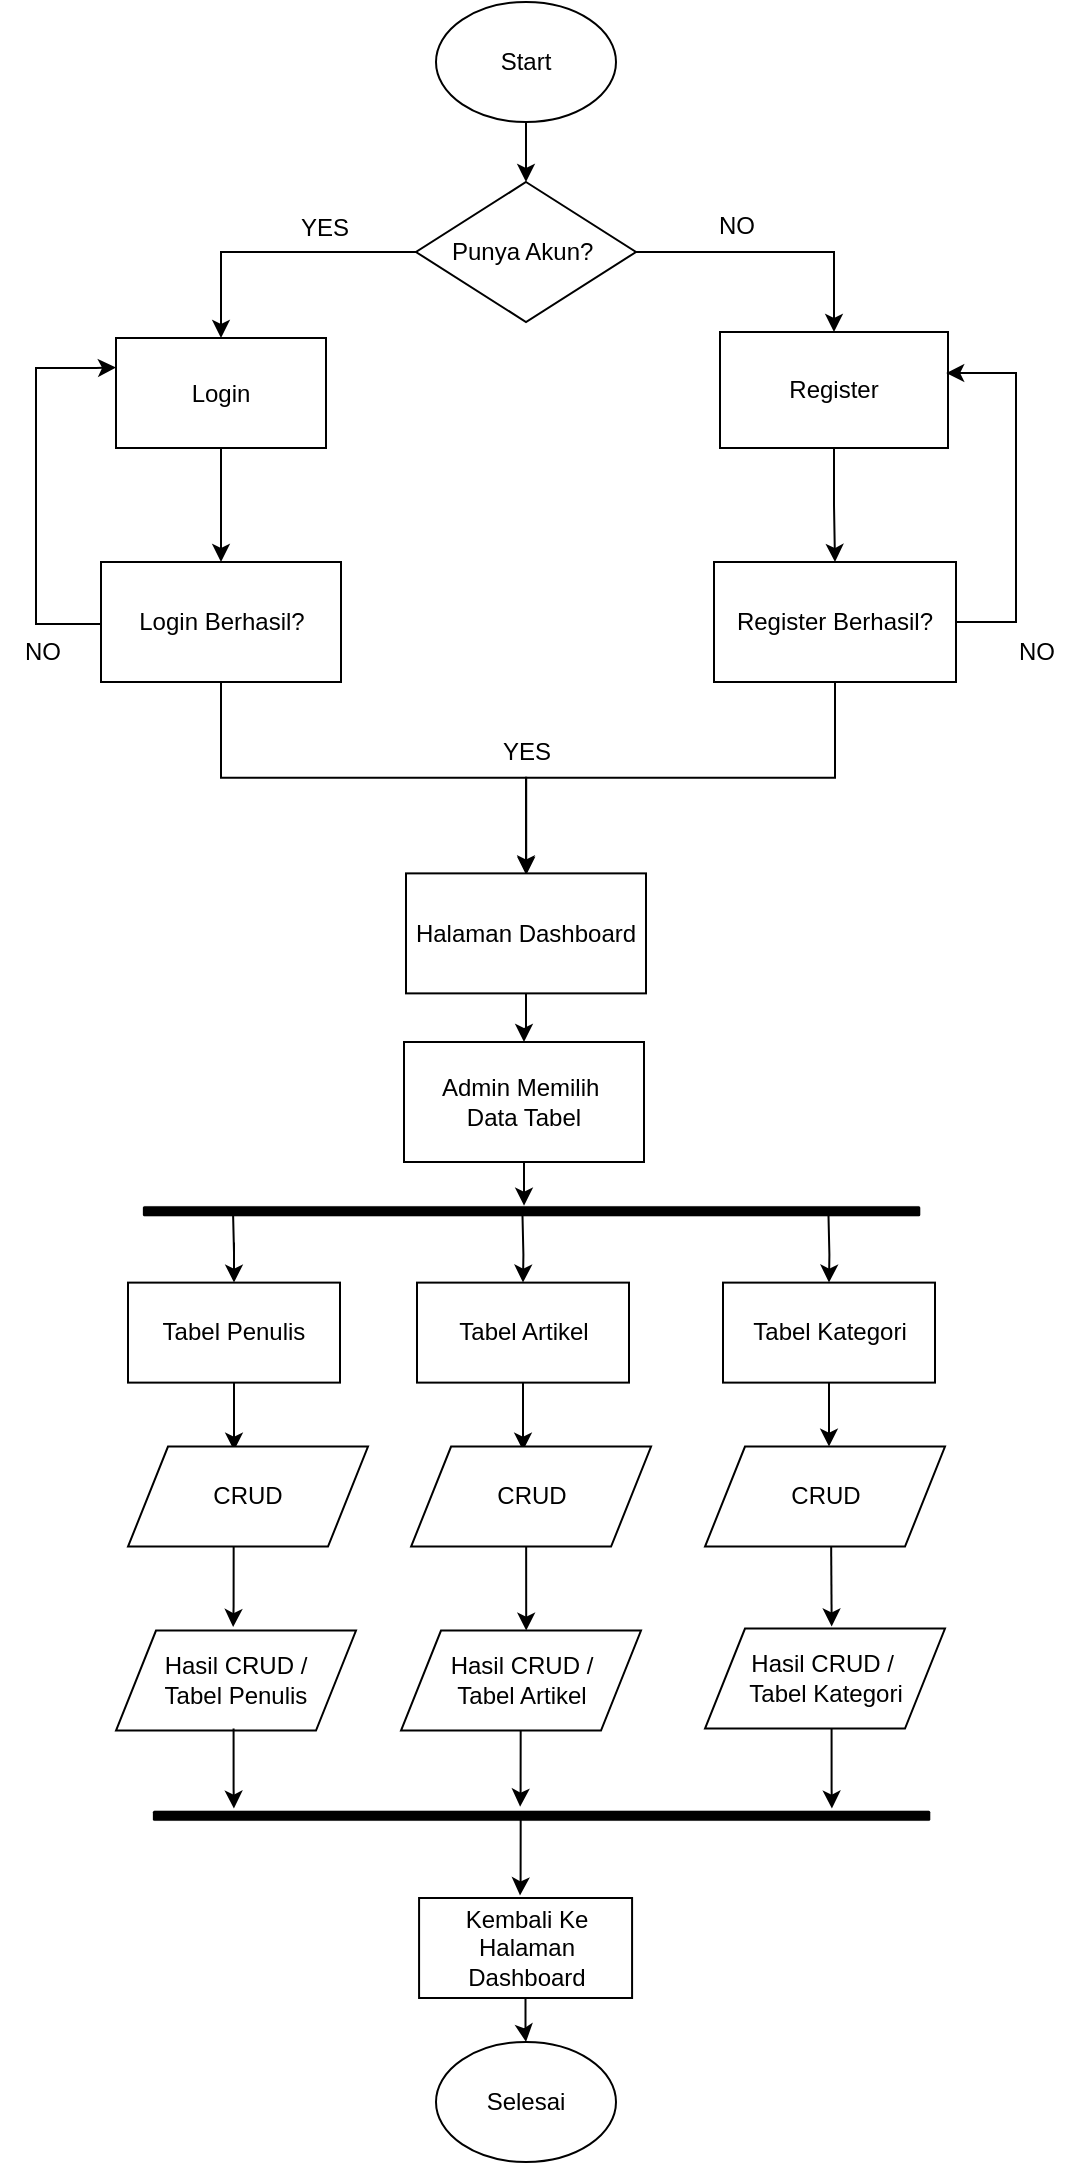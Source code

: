 <mxfile version="24.4.13" type="github">
  <diagram id="C5RBs43oDa-KdzZeNtuy" name="Page-1">
    <mxGraphModel dx="849" dy="499" grid="1" gridSize="10" guides="1" tooltips="1" connect="1" arrows="1" fold="1" page="1" pageScale="1" pageWidth="827" pageHeight="1169" math="0" shadow="0">
      <root>
        <mxCell id="WIyWlLk6GJQsqaUBKTNV-0" />
        <mxCell id="WIyWlLk6GJQsqaUBKTNV-1" parent="WIyWlLk6GJQsqaUBKTNV-0" />
        <mxCell id="f-X-oOXz8kQgfOrzTP2Q-2" value="" style="edgeStyle=orthogonalEdgeStyle;rounded=0;orthogonalLoop=1;jettySize=auto;html=1;" parent="WIyWlLk6GJQsqaUBKTNV-1" source="f-X-oOXz8kQgfOrzTP2Q-0" target="f-X-oOXz8kQgfOrzTP2Q-3" edge="1">
          <mxGeometry relative="1" as="geometry">
            <mxPoint x="335" y="150" as="targetPoint" />
          </mxGeometry>
        </mxCell>
        <mxCell id="f-X-oOXz8kQgfOrzTP2Q-0" value="Start" style="ellipse;whiteSpace=wrap;html=1;" parent="WIyWlLk6GJQsqaUBKTNV-1" vertex="1">
          <mxGeometry x="290" y="50" width="90" height="60" as="geometry" />
        </mxCell>
        <mxCell id="f-X-oOXz8kQgfOrzTP2Q-5" value="" style="edgeStyle=orthogonalEdgeStyle;rounded=0;orthogonalLoop=1;jettySize=auto;html=1;" parent="WIyWlLk6GJQsqaUBKTNV-1" source="f-X-oOXz8kQgfOrzTP2Q-3" target="f-X-oOXz8kQgfOrzTP2Q-4" edge="1">
          <mxGeometry relative="1" as="geometry" />
        </mxCell>
        <mxCell id="f-X-oOXz8kQgfOrzTP2Q-7" value="" style="edgeStyle=orthogonalEdgeStyle;rounded=0;orthogonalLoop=1;jettySize=auto;html=1;" parent="WIyWlLk6GJQsqaUBKTNV-1" source="f-X-oOXz8kQgfOrzTP2Q-3" target="f-X-oOXz8kQgfOrzTP2Q-6" edge="1">
          <mxGeometry relative="1" as="geometry" />
        </mxCell>
        <mxCell id="f-X-oOXz8kQgfOrzTP2Q-3" value="Punya Akun?&amp;nbsp;" style="rhombus;whiteSpace=wrap;html=1;" parent="WIyWlLk6GJQsqaUBKTNV-1" vertex="1">
          <mxGeometry x="280" y="140" width="110" height="70" as="geometry" />
        </mxCell>
        <mxCell id="f-X-oOXz8kQgfOrzTP2Q-21" value="" style="edgeStyle=orthogonalEdgeStyle;rounded=0;orthogonalLoop=1;jettySize=auto;html=1;" parent="WIyWlLk6GJQsqaUBKTNV-1" source="f-X-oOXz8kQgfOrzTP2Q-4" target="f-X-oOXz8kQgfOrzTP2Q-20" edge="1">
          <mxGeometry relative="1" as="geometry" />
        </mxCell>
        <mxCell id="f-X-oOXz8kQgfOrzTP2Q-4" value="Login" style="whiteSpace=wrap;html=1;" parent="WIyWlLk6GJQsqaUBKTNV-1" vertex="1">
          <mxGeometry x="130" y="218" width="105" height="55" as="geometry" />
        </mxCell>
        <mxCell id="f-X-oOXz8kQgfOrzTP2Q-11" value="" style="edgeStyle=orthogonalEdgeStyle;rounded=0;orthogonalLoop=1;jettySize=auto;html=1;" parent="WIyWlLk6GJQsqaUBKTNV-1" source="f-X-oOXz8kQgfOrzTP2Q-6" target="f-X-oOXz8kQgfOrzTP2Q-10" edge="1">
          <mxGeometry relative="1" as="geometry" />
        </mxCell>
        <mxCell id="f-X-oOXz8kQgfOrzTP2Q-6" value="Register" style="whiteSpace=wrap;html=1;" parent="WIyWlLk6GJQsqaUBKTNV-1" vertex="1">
          <mxGeometry x="432" y="215" width="114" height="58" as="geometry" />
        </mxCell>
        <mxCell id="f-X-oOXz8kQgfOrzTP2Q-8" value="YES" style="text;html=1;align=center;verticalAlign=middle;resizable=0;points=[];autosize=1;strokeColor=none;fillColor=none;" parent="WIyWlLk6GJQsqaUBKTNV-1" vertex="1">
          <mxGeometry x="209" y="148" width="50" height="30" as="geometry" />
        </mxCell>
        <mxCell id="f-X-oOXz8kQgfOrzTP2Q-9" value="NO" style="text;html=1;align=center;verticalAlign=middle;resizable=0;points=[];autosize=1;strokeColor=none;fillColor=none;" parent="WIyWlLk6GJQsqaUBKTNV-1" vertex="1">
          <mxGeometry x="420" y="147" width="40" height="30" as="geometry" />
        </mxCell>
        <mxCell id="f-X-oOXz8kQgfOrzTP2Q-32" style="edgeStyle=orthogonalEdgeStyle;rounded=0;orthogonalLoop=1;jettySize=auto;html=1;exitX=0.5;exitY=1;exitDx=0;exitDy=0;" parent="WIyWlLk6GJQsqaUBKTNV-1" source="f-X-oOXz8kQgfOrzTP2Q-10" target="f-X-oOXz8kQgfOrzTP2Q-25" edge="1">
          <mxGeometry relative="1" as="geometry" />
        </mxCell>
        <mxCell id="f-X-oOXz8kQgfOrzTP2Q-10" value="Register Berhasil?" style="whiteSpace=wrap;html=1;" parent="WIyWlLk6GJQsqaUBKTNV-1" vertex="1">
          <mxGeometry x="429" y="330" width="121" height="60" as="geometry" />
        </mxCell>
        <mxCell id="f-X-oOXz8kQgfOrzTP2Q-18" style="edgeStyle=orthogonalEdgeStyle;rounded=0;orthogonalLoop=1;jettySize=auto;html=1;exitX=1;exitY=0.5;exitDx=0;exitDy=0;entryX=0.992;entryY=0.354;entryDx=0;entryDy=0;entryPerimeter=0;" parent="WIyWlLk6GJQsqaUBKTNV-1" source="f-X-oOXz8kQgfOrzTP2Q-10" target="f-X-oOXz8kQgfOrzTP2Q-6" edge="1">
          <mxGeometry relative="1" as="geometry">
            <Array as="points">
              <mxPoint x="580" y="360" />
              <mxPoint x="580" y="235" />
            </Array>
          </mxGeometry>
        </mxCell>
        <mxCell id="f-X-oOXz8kQgfOrzTP2Q-19" value="NO" style="text;html=1;align=center;verticalAlign=middle;resizable=0;points=[];autosize=1;strokeColor=none;fillColor=none;" parent="WIyWlLk6GJQsqaUBKTNV-1" vertex="1">
          <mxGeometry x="570" y="360" width="40" height="30" as="geometry" />
        </mxCell>
        <mxCell id="f-X-oOXz8kQgfOrzTP2Q-22" style="edgeStyle=orthogonalEdgeStyle;rounded=0;orthogonalLoop=1;jettySize=auto;html=1;exitX=0;exitY=0.5;exitDx=0;exitDy=0;entryX=0;entryY=0.25;entryDx=0;entryDy=0;" parent="WIyWlLk6GJQsqaUBKTNV-1" edge="1">
          <mxGeometry relative="1" as="geometry">
            <mxPoint x="122.5" y="361" as="sourcePoint" />
            <mxPoint x="130" y="232.75" as="targetPoint" />
            <Array as="points">
              <mxPoint x="90" y="361" />
              <mxPoint x="90" y="233" />
              <mxPoint x="120" y="233" />
            </Array>
          </mxGeometry>
        </mxCell>
        <mxCell id="f-X-oOXz8kQgfOrzTP2Q-29" style="edgeStyle=orthogonalEdgeStyle;rounded=0;orthogonalLoop=1;jettySize=auto;html=1;exitX=0.5;exitY=1;exitDx=0;exitDy=0;entryX=0.501;entryY=0.013;entryDx=0;entryDy=0;entryPerimeter=0;" parent="WIyWlLk6GJQsqaUBKTNV-1" source="f-X-oOXz8kQgfOrzTP2Q-20" target="f-X-oOXz8kQgfOrzTP2Q-25" edge="1">
          <mxGeometry relative="1" as="geometry" />
        </mxCell>
        <mxCell id="f-X-oOXz8kQgfOrzTP2Q-20" value="Login Berhasil?" style="whiteSpace=wrap;html=1;" parent="WIyWlLk6GJQsqaUBKTNV-1" vertex="1">
          <mxGeometry x="122.5" y="330" width="120" height="60" as="geometry" />
        </mxCell>
        <mxCell id="f-X-oOXz8kQgfOrzTP2Q-23" value="NO" style="text;html=1;align=center;verticalAlign=middle;resizable=0;points=[];autosize=1;strokeColor=none;fillColor=none;" parent="WIyWlLk6GJQsqaUBKTNV-1" vertex="1">
          <mxGeometry x="72.5" y="360" width="40" height="30" as="geometry" />
        </mxCell>
        <mxCell id="f-X-oOXz8kQgfOrzTP2Q-34" value="" style="edgeStyle=orthogonalEdgeStyle;rounded=0;orthogonalLoop=1;jettySize=auto;html=1;" parent="WIyWlLk6GJQsqaUBKTNV-1" source="f-X-oOXz8kQgfOrzTP2Q-25" target="f-X-oOXz8kQgfOrzTP2Q-33" edge="1">
          <mxGeometry relative="1" as="geometry" />
        </mxCell>
        <mxCell id="f-X-oOXz8kQgfOrzTP2Q-25" value="Halaman Dashboard" style="whiteSpace=wrap;html=1;" parent="WIyWlLk6GJQsqaUBKTNV-1" vertex="1">
          <mxGeometry x="275" y="485.69" width="120" height="60" as="geometry" />
        </mxCell>
        <mxCell id="f-X-oOXz8kQgfOrzTP2Q-30" value="YES" style="text;html=1;align=center;verticalAlign=middle;resizable=0;points=[];autosize=1;strokeColor=none;fillColor=none;" parent="WIyWlLk6GJQsqaUBKTNV-1" vertex="1">
          <mxGeometry x="310" y="410" width="50" height="30" as="geometry" />
        </mxCell>
        <mxCell id="f-X-oOXz8kQgfOrzTP2Q-36" value="" style="edgeStyle=orthogonalEdgeStyle;rounded=0;orthogonalLoop=1;jettySize=auto;html=1;" parent="WIyWlLk6GJQsqaUBKTNV-1" source="f-X-oOXz8kQgfOrzTP2Q-33" target="f-X-oOXz8kQgfOrzTP2Q-35" edge="1">
          <mxGeometry relative="1" as="geometry">
            <Array as="points">
              <mxPoint x="340" y="680" />
              <mxPoint x="340" y="680" />
            </Array>
          </mxGeometry>
        </mxCell>
        <mxCell id="f-X-oOXz8kQgfOrzTP2Q-33" value="Admin Memilih&amp;nbsp;&lt;div&gt;Data Tabel&lt;/div&gt;" style="whiteSpace=wrap;html=1;" parent="WIyWlLk6GJQsqaUBKTNV-1" vertex="1">
          <mxGeometry x="274" y="570" width="120" height="60" as="geometry" />
        </mxCell>
        <mxCell id="f-X-oOXz8kQgfOrzTP2Q-35" value="" style="html=1;points=[];perimeter=orthogonalPerimeter;fillColor=strokeColor;rotation=90;strokeWidth=0;rounded=1;" parent="WIyWlLk6GJQsqaUBKTNV-1" vertex="1">
          <mxGeometry x="335.04" y="460" width="5" height="388.66" as="geometry" />
        </mxCell>
        <mxCell id="f-X-oOXz8kQgfOrzTP2Q-40" value="" style="edgeStyle=orthogonalEdgeStyle;rounded=0;orthogonalLoop=1;jettySize=auto;html=1;" parent="WIyWlLk6GJQsqaUBKTNV-1" target="f-X-oOXz8kQgfOrzTP2Q-44" edge="1">
          <mxGeometry relative="1" as="geometry">
            <mxPoint x="188.5" y="654.31" as="sourcePoint" />
            <mxPoint x="188.5" y="684.31" as="targetPoint" />
            <Array as="points" />
          </mxGeometry>
        </mxCell>
        <mxCell id="f-X-oOXz8kQgfOrzTP2Q-41" value="" style="edgeStyle=orthogonalEdgeStyle;rounded=0;orthogonalLoop=1;jettySize=auto;html=1;" parent="WIyWlLk6GJQsqaUBKTNV-1" target="f-X-oOXz8kQgfOrzTP2Q-45" edge="1">
          <mxGeometry relative="1" as="geometry">
            <mxPoint x="333.21" y="655.31" as="sourcePoint" />
            <mxPoint x="333.5" y="694.31" as="targetPoint" />
            <Array as="points" />
          </mxGeometry>
        </mxCell>
        <mxCell id="f-X-oOXz8kQgfOrzTP2Q-42" value="" style="edgeStyle=orthogonalEdgeStyle;rounded=0;orthogonalLoop=1;jettySize=auto;html=1;" parent="WIyWlLk6GJQsqaUBKTNV-1" target="f-X-oOXz8kQgfOrzTP2Q-46" edge="1">
          <mxGeometry relative="1" as="geometry">
            <mxPoint x="486.21" y="655.31" as="sourcePoint" />
            <mxPoint x="486.5" y="694.31" as="targetPoint" />
            <Array as="points" />
          </mxGeometry>
        </mxCell>
        <mxCell id="f-X-oOXz8kQgfOrzTP2Q-48" value="" style="edgeStyle=orthogonalEdgeStyle;rounded=0;orthogonalLoop=1;jettySize=auto;html=1;" parent="WIyWlLk6GJQsqaUBKTNV-1" source="f-X-oOXz8kQgfOrzTP2Q-44" edge="1">
          <mxGeometry relative="1" as="geometry">
            <mxPoint x="189.0" y="774.31" as="targetPoint" />
          </mxGeometry>
        </mxCell>
        <mxCell id="f-X-oOXz8kQgfOrzTP2Q-44" value="Tabel Penulis" style="rounded=0;whiteSpace=wrap;html=1;" parent="WIyWlLk6GJQsqaUBKTNV-1" vertex="1">
          <mxGeometry x="136" y="690.31" width="106" height="50" as="geometry" />
        </mxCell>
        <mxCell id="f-X-oOXz8kQgfOrzTP2Q-51" value="" style="edgeStyle=orthogonalEdgeStyle;rounded=0;orthogonalLoop=1;jettySize=auto;html=1;" parent="WIyWlLk6GJQsqaUBKTNV-1" source="f-X-oOXz8kQgfOrzTP2Q-45" edge="1">
          <mxGeometry relative="1" as="geometry">
            <mxPoint x="333.5" y="774.31" as="targetPoint" />
          </mxGeometry>
        </mxCell>
        <mxCell id="f-X-oOXz8kQgfOrzTP2Q-45" value="Tabel Artikel" style="rounded=0;whiteSpace=wrap;html=1;" parent="WIyWlLk6GJQsqaUBKTNV-1" vertex="1">
          <mxGeometry x="280.5" y="690.31" width="106" height="50" as="geometry" />
        </mxCell>
        <mxCell id="f-X-oOXz8kQgfOrzTP2Q-52" value="" style="edgeStyle=orthogonalEdgeStyle;rounded=0;orthogonalLoop=1;jettySize=auto;html=1;" parent="WIyWlLk6GJQsqaUBKTNV-1" source="f-X-oOXz8kQgfOrzTP2Q-46" edge="1">
          <mxGeometry relative="1" as="geometry">
            <mxPoint x="486.5" y="772.31" as="targetPoint" />
          </mxGeometry>
        </mxCell>
        <mxCell id="f-X-oOXz8kQgfOrzTP2Q-46" value="Tabel Kategori" style="rounded=0;whiteSpace=wrap;html=1;" parent="WIyWlLk6GJQsqaUBKTNV-1" vertex="1">
          <mxGeometry x="433.5" y="690.31" width="106" height="50" as="geometry" />
        </mxCell>
        <mxCell id="f-X-oOXz8kQgfOrzTP2Q-55" value="" style="edgeStyle=orthogonalEdgeStyle;rounded=0;orthogonalLoop=1;jettySize=auto;html=1;" parent="WIyWlLk6GJQsqaUBKTNV-1" target="f-X-oOXz8kQgfOrzTP2Q-66" edge="1">
          <mxGeometry relative="1" as="geometry">
            <mxPoint x="335.08" y="822.31" as="sourcePoint" />
            <mxPoint x="335.139" y="860.715" as="targetPoint" />
            <Array as="points">
              <mxPoint x="335.5" y="854.31" />
              <mxPoint x="335.5" y="854.31" />
            </Array>
          </mxGeometry>
        </mxCell>
        <mxCell id="f-X-oOXz8kQgfOrzTP2Q-56" value="" style="edgeStyle=orthogonalEdgeStyle;rounded=0;orthogonalLoop=1;jettySize=auto;html=1;entryX=0.215;entryY=0.121;entryDx=0;entryDy=0;entryPerimeter=0;" parent="WIyWlLk6GJQsqaUBKTNV-1" edge="1">
          <mxGeometry relative="1" as="geometry">
            <mxPoint x="487.58" y="822.31" as="sourcePoint" />
            <mxPoint x="487.842" y="862.215" as="targetPoint" />
            <Array as="points" />
          </mxGeometry>
        </mxCell>
        <mxCell id="f-X-oOXz8kQgfOrzTP2Q-59" value="CRUD" style="shape=parallelogram;perimeter=parallelogramPerimeter;whiteSpace=wrap;html=1;fixedSize=1;" parent="WIyWlLk6GJQsqaUBKTNV-1" vertex="1">
          <mxGeometry x="277.54" y="772.31" width="120" height="50" as="geometry" />
        </mxCell>
        <mxCell id="f-X-oOXz8kQgfOrzTP2Q-60" value="CRUD" style="shape=parallelogram;perimeter=parallelogramPerimeter;whiteSpace=wrap;html=1;fixedSize=1;" parent="WIyWlLk6GJQsqaUBKTNV-1" vertex="1">
          <mxGeometry x="424.5" y="772.31" width="120" height="50" as="geometry" />
        </mxCell>
        <mxCell id="f-X-oOXz8kQgfOrzTP2Q-61" value="CRUD" style="shape=parallelogram;perimeter=parallelogramPerimeter;whiteSpace=wrap;html=1;fixedSize=1;" parent="WIyWlLk6GJQsqaUBKTNV-1" vertex="1">
          <mxGeometry x="136" y="772.31" width="120" height="50" as="geometry" />
        </mxCell>
        <mxCell id="f-X-oOXz8kQgfOrzTP2Q-64" value="" style="edgeStyle=orthogonalEdgeStyle;rounded=0;orthogonalLoop=1;jettySize=auto;html=1;entryX=0.274;entryY=0.891;entryDx=0;entryDy=0;entryPerimeter=0;" parent="WIyWlLk6GJQsqaUBKTNV-1" edge="1">
          <mxGeometry relative="1" as="geometry">
            <mxPoint x="188.83" y="822.31" as="sourcePoint" />
            <mxPoint x="188.574" y="862.51" as="targetPoint" />
            <Array as="points">
              <mxPoint x="188.5" y="852.31" />
            </Array>
          </mxGeometry>
        </mxCell>
        <mxCell id="f-X-oOXz8kQgfOrzTP2Q-65" value="Hasil CRUD /&lt;div&gt;Tabel Penulis&lt;/div&gt;" style="shape=parallelogram;perimeter=parallelogramPerimeter;whiteSpace=wrap;html=1;fixedSize=1;" parent="WIyWlLk6GJQsqaUBKTNV-1" vertex="1">
          <mxGeometry x="130" y="864.31" width="120" height="50" as="geometry" />
        </mxCell>
        <mxCell id="f-X-oOXz8kQgfOrzTP2Q-66" value="Hasil CRUD /&lt;div&gt;Tabel Artikel&lt;/div&gt;" style="shape=parallelogram;perimeter=parallelogramPerimeter;whiteSpace=wrap;html=1;fixedSize=1;" parent="WIyWlLk6GJQsqaUBKTNV-1" vertex="1">
          <mxGeometry x="272.5" y="864.31" width="120" height="50" as="geometry" />
        </mxCell>
        <mxCell id="f-X-oOXz8kQgfOrzTP2Q-67" value="Hasil CRUD /&amp;nbsp;&lt;div&gt;Tabel Kategori&lt;/div&gt;" style="shape=parallelogram;perimeter=parallelogramPerimeter;whiteSpace=wrap;html=1;fixedSize=1;" parent="WIyWlLk6GJQsqaUBKTNV-1" vertex="1">
          <mxGeometry x="424.5" y="863.31" width="120" height="50" as="geometry" />
        </mxCell>
        <mxCell id="f-X-oOXz8kQgfOrzTP2Q-70" value="" style="edgeStyle=orthogonalEdgeStyle;rounded=0;orthogonalLoop=1;jettySize=auto;html=1;entryX=-0.366;entryY=0.527;entryDx=0;entryDy=0;entryPerimeter=0;" parent="WIyWlLk6GJQsqaUBKTNV-1" target="f-X-oOXz8kQgfOrzTP2Q-72" edge="1">
          <mxGeometry relative="1" as="geometry">
            <mxPoint x="332.34" y="914.31" as="sourcePoint" />
            <mxPoint x="332.084" y="954.51" as="targetPoint" />
            <Array as="points">
              <mxPoint x="332.5" y="944.31" />
            </Array>
          </mxGeometry>
        </mxCell>
        <mxCell id="f-X-oOXz8kQgfOrzTP2Q-72" value="" style="html=1;points=[];perimeter=orthogonalPerimeter;fillColor=strokeColor;rotation=90;strokeWidth=0;rounded=1;" parent="WIyWlLk6GJQsqaUBKTNV-1" vertex="1">
          <mxGeometry x="340.04" y="762.31" width="5" height="388.66" as="geometry" />
        </mxCell>
        <mxCell id="f-X-oOXz8kQgfOrzTP2Q-73" value="" style="edgeStyle=orthogonalEdgeStyle;rounded=0;orthogonalLoop=1;jettySize=auto;html=1;entryX=-0.366;entryY=0.527;entryDx=0;entryDy=0;entryPerimeter=0;" parent="WIyWlLk6GJQsqaUBKTNV-1" edge="1">
          <mxGeometry relative="1" as="geometry">
            <mxPoint x="487.79" y="913.31" as="sourcePoint" />
            <mxPoint x="487.95" y="953.31" as="targetPoint" />
            <Array as="points">
              <mxPoint x="487.95" y="943.31" />
            </Array>
          </mxGeometry>
        </mxCell>
        <mxCell id="f-X-oOXz8kQgfOrzTP2Q-74" value="" style="edgeStyle=orthogonalEdgeStyle;rounded=0;orthogonalLoop=1;jettySize=auto;html=1;entryX=-0.366;entryY=0.527;entryDx=0;entryDy=0;entryPerimeter=0;" parent="WIyWlLk6GJQsqaUBKTNV-1" edge="1">
          <mxGeometry relative="1" as="geometry">
            <mxPoint x="188.79" y="913.31" as="sourcePoint" />
            <mxPoint x="188.95" y="953.31" as="targetPoint" />
            <Array as="points">
              <mxPoint x="188.95" y="943.31" />
            </Array>
          </mxGeometry>
        </mxCell>
        <mxCell id="f-X-oOXz8kQgfOrzTP2Q-77" value="" style="edgeStyle=orthogonalEdgeStyle;rounded=0;orthogonalLoop=1;jettySize=auto;html=1;entryX=-0.366;entryY=0.527;entryDx=0;entryDy=0;entryPerimeter=0;" parent="WIyWlLk6GJQsqaUBKTNV-1" edge="1">
          <mxGeometry relative="1" as="geometry">
            <mxPoint x="332.34" y="959" as="sourcePoint" />
            <mxPoint x="332" y="996.69" as="targetPoint" />
            <Array as="points">
              <mxPoint x="332.5" y="989" />
            </Array>
          </mxGeometry>
        </mxCell>
        <mxCell id="f-X-oOXz8kQgfOrzTP2Q-80" value="" style="edgeStyle=orthogonalEdgeStyle;rounded=0;orthogonalLoop=1;jettySize=auto;html=1;" parent="WIyWlLk6GJQsqaUBKTNV-1" source="f-X-oOXz8kQgfOrzTP2Q-78" target="f-X-oOXz8kQgfOrzTP2Q-79" edge="1">
          <mxGeometry relative="1" as="geometry" />
        </mxCell>
        <mxCell id="f-X-oOXz8kQgfOrzTP2Q-78" value="&lt;div&gt;Kembali Ke&lt;/div&gt;Halaman Dashboard" style="whiteSpace=wrap;html=1;" parent="WIyWlLk6GJQsqaUBKTNV-1" vertex="1">
          <mxGeometry x="281.54" y="998" width="106.5" height="50" as="geometry" />
        </mxCell>
        <mxCell id="f-X-oOXz8kQgfOrzTP2Q-79" value="Selesai" style="ellipse;whiteSpace=wrap;html=1;" parent="WIyWlLk6GJQsqaUBKTNV-1" vertex="1">
          <mxGeometry x="290" y="1070" width="90" height="60" as="geometry" />
        </mxCell>
      </root>
    </mxGraphModel>
  </diagram>
</mxfile>
